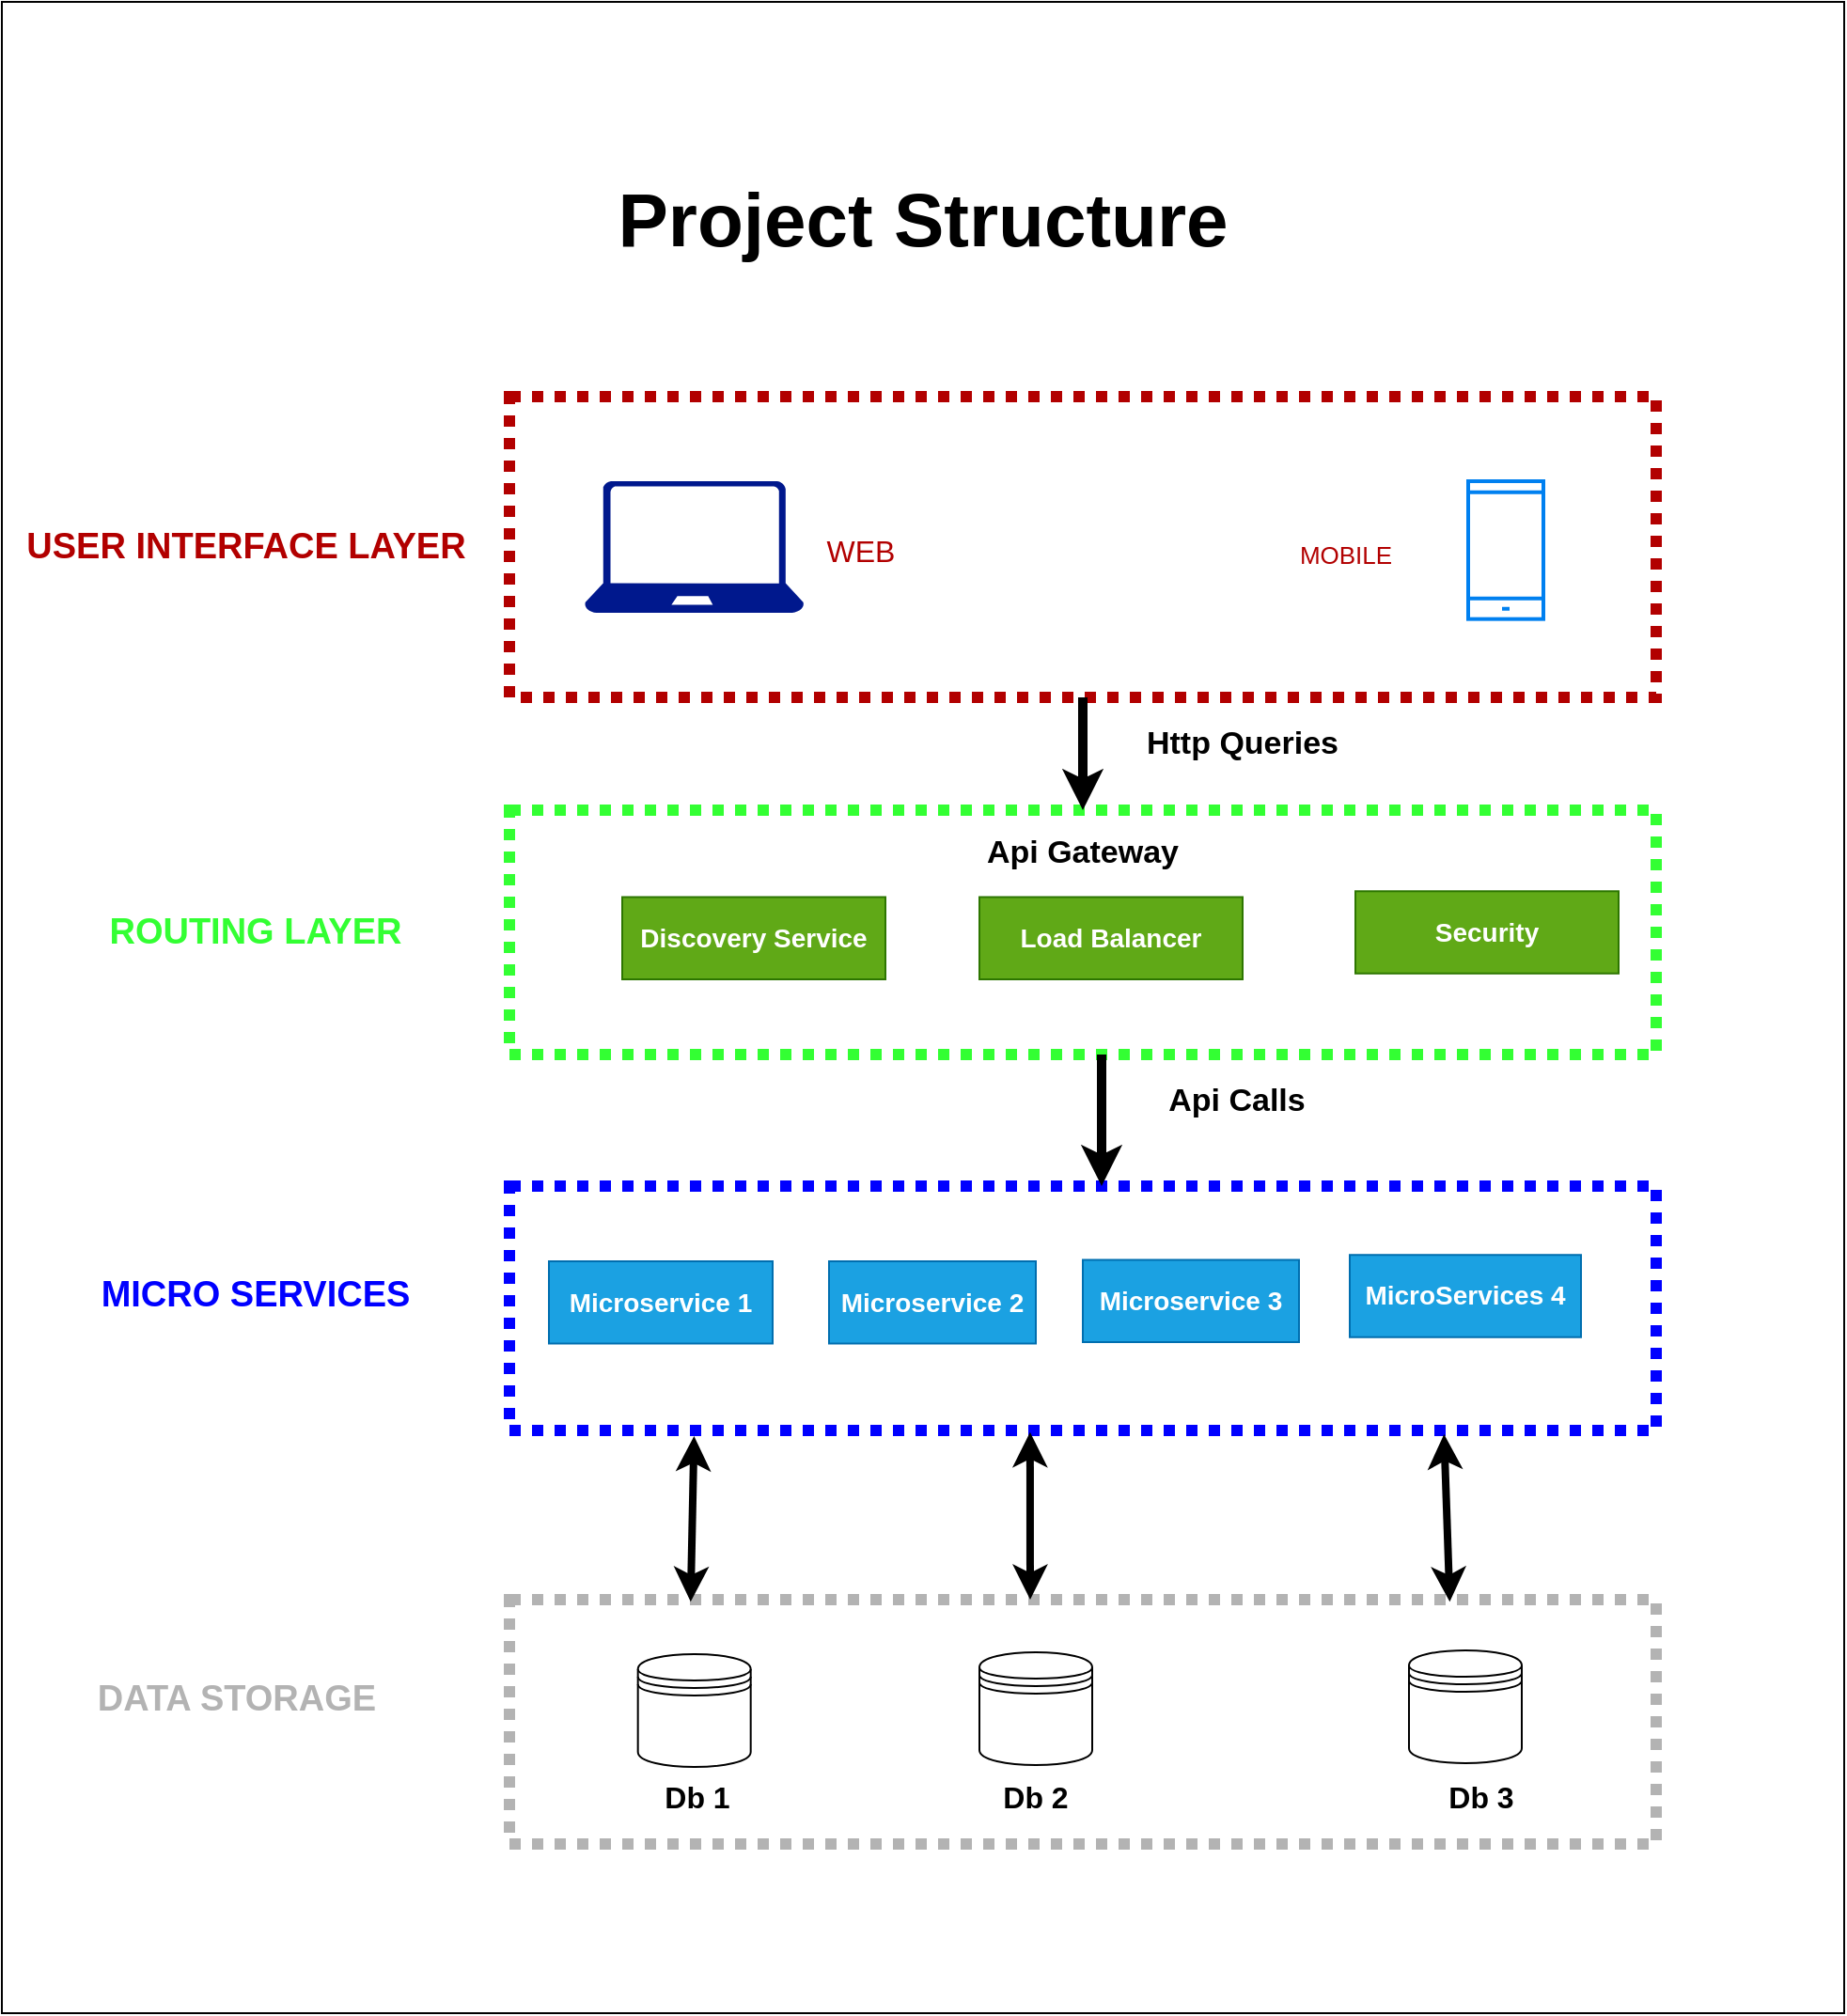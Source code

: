 <mxfile version="21.2.8" type="device">
  <diagram name="Page-1" id="etwv6E-MyMavGEu8FcYA">
    <mxGraphModel dx="1600" dy="1175" grid="1" gridSize="10" guides="1" tooltips="1" connect="1" arrows="1" fold="1" page="0" pageScale="1" pageWidth="850" pageHeight="1100" math="0" shadow="0">
      <root>
        <mxCell id="0" />
        <mxCell id="1" parent="0" />
        <mxCell id="y_VckL6jZbkKohyBbE2a-1" value="" style="rounded=0;whiteSpace=wrap;html=1;" parent="1" vertex="1">
          <mxGeometry x="-90" y="-120" width="980" height="1070" as="geometry" />
        </mxCell>
        <mxCell id="y_VckL6jZbkKohyBbE2a-4" value="" style="rounded=0;whiteSpace=wrap;html=1;dashed=1;strokeWidth=6;strokeColor=#B20000;dashPattern=1 1;" parent="1" vertex="1">
          <mxGeometry x="180" y="90" width="610" height="160" as="geometry" />
        </mxCell>
        <mxCell id="y_VckL6jZbkKohyBbE2a-5" value="&lt;font style=&quot;font-size: 19px;&quot; color=&quot;#b20000&quot;&gt;&lt;b&gt;USER INTERFACE LAYER&lt;/b&gt;&lt;/font&gt;" style="text;html=1;strokeColor=none;fillColor=none;align=center;verticalAlign=middle;whiteSpace=wrap;rounded=0;" parent="1" vertex="1">
          <mxGeometry x="-80" y="142.5" width="240" height="55" as="geometry" />
        </mxCell>
        <mxCell id="y_VckL6jZbkKohyBbE2a-6" value="" style="sketch=0;aspect=fixed;pointerEvents=1;shadow=0;dashed=0;html=1;strokeColor=none;labelPosition=center;verticalLabelPosition=bottom;verticalAlign=top;align=center;fillColor=#00188D;shape=mxgraph.azure.laptop" parent="1" vertex="1">
          <mxGeometry x="220" y="135" width="116.67" height="70" as="geometry" />
        </mxCell>
        <mxCell id="y_VckL6jZbkKohyBbE2a-7" value="" style="html=1;verticalLabelPosition=bottom;align=center;labelBackgroundColor=#ffffff;verticalAlign=top;strokeWidth=2;strokeColor=#0080F0;shadow=0;dashed=0;shape=mxgraph.ios7.icons.smartphone;" parent="1" vertex="1">
          <mxGeometry x="690" y="135" width="40" height="73.33" as="geometry" />
        </mxCell>
        <mxCell id="y_VckL6jZbkKohyBbE2a-8" value="&lt;font color=&quot;#b20000&quot; style=&quot;font-size: 16px;&quot;&gt;WEB&lt;/font&gt;" style="text;html=1;strokeColor=none;fillColor=none;align=center;verticalAlign=middle;whiteSpace=wrap;rounded=0;" parent="1" vertex="1">
          <mxGeometry x="336.67" y="156.67" width="60" height="30" as="geometry" />
        </mxCell>
        <mxCell id="y_VckL6jZbkKohyBbE2a-9" value="&lt;font style=&quot;font-size: 13px;&quot; color=&quot;#b20000&quot;&gt;MOBILE&lt;/font&gt;" style="text;html=1;strokeColor=none;fillColor=none;align=center;verticalAlign=middle;whiteSpace=wrap;rounded=0;" parent="1" vertex="1">
          <mxGeometry x="590" y="156" width="70" height="35" as="geometry" />
        </mxCell>
        <mxCell id="y_VckL6jZbkKohyBbE2a-10" value="" style="rounded=0;whiteSpace=wrap;html=1;dashed=1;strokeWidth=6;strokeColor=#33FF33;dashPattern=1 1;" parent="1" vertex="1">
          <mxGeometry x="180" y="310" width="610" height="130" as="geometry" />
        </mxCell>
        <mxCell id="y_VckL6jZbkKohyBbE2a-11" value="&lt;font color=&quot;#33ff33&quot; style=&quot;font-size: 19px;&quot;&gt;&lt;b&gt;ROUTING LAYER&lt;/b&gt;&lt;/font&gt;" style="text;html=1;strokeColor=none;fillColor=none;align=center;verticalAlign=middle;whiteSpace=wrap;rounded=0;" parent="1" vertex="1">
          <mxGeometry x="-70" y="347.5" width="230" height="55" as="geometry" />
        </mxCell>
        <mxCell id="y_VckL6jZbkKohyBbE2a-12" value="&lt;b&gt;&lt;font style=&quot;font-size: 14px;&quot;&gt;Discovery Service&lt;/font&gt;&lt;/b&gt;" style="rounded=0;whiteSpace=wrap;html=1;fillColor=#60a917;fontColor=#ffffff;strokeColor=#2D7600;" parent="1" vertex="1">
          <mxGeometry x="240" y="356.25" width="140" height="43.75" as="geometry" />
        </mxCell>
        <mxCell id="y_VckL6jZbkKohyBbE2a-13" value="&lt;b&gt;&lt;font style=&quot;font-size: 14px;&quot;&gt;Load Balancer&lt;/font&gt;&lt;/b&gt;" style="rounded=0;whiteSpace=wrap;html=1;fillColor=#60a917;fontColor=#ffffff;strokeColor=#2D7600;" parent="1" vertex="1">
          <mxGeometry x="430" y="356.25" width="140" height="43.75" as="geometry" />
        </mxCell>
        <mxCell id="y_VckL6jZbkKohyBbE2a-14" value="&lt;b&gt;&lt;font style=&quot;font-size: 14px;&quot;&gt;Security&lt;/font&gt;&lt;/b&gt;" style="rounded=0;whiteSpace=wrap;html=1;fillColor=#60a917;fontColor=#ffffff;strokeColor=#2D7600;" parent="1" vertex="1">
          <mxGeometry x="630" y="353.13" width="140" height="43.75" as="geometry" />
        </mxCell>
        <mxCell id="y_VckL6jZbkKohyBbE2a-15" value="&lt;b&gt;&lt;font style=&quot;font-size: 17px;&quot;&gt;Api Gateway&lt;/font&gt;&lt;/b&gt;" style="text;html=1;strokeColor=none;fillColor=none;align=center;verticalAlign=middle;whiteSpace=wrap;rounded=0;" parent="1" vertex="1">
          <mxGeometry x="425" y="317.5" width="120" height="30" as="geometry" />
        </mxCell>
        <mxCell id="y_VckL6jZbkKohyBbE2a-16" value="" style="endArrow=classic;html=1;rounded=0;strokeWidth=5;exitX=0.5;exitY=1;exitDx=0;exitDy=0;entryX=0.5;entryY=0;entryDx=0;entryDy=0;" parent="1" source="y_VckL6jZbkKohyBbE2a-4" target="y_VckL6jZbkKohyBbE2a-10" edge="1">
          <mxGeometry width="50" height="50" relative="1" as="geometry">
            <mxPoint x="510" y="350" as="sourcePoint" />
            <mxPoint x="560" y="300" as="targetPoint" />
          </mxGeometry>
        </mxCell>
        <mxCell id="y_VckL6jZbkKohyBbE2a-17" value="&lt;b&gt;&lt;font style=&quot;font-size: 17px;&quot;&gt;Http Queries&lt;/font&gt;&lt;/b&gt;" style="text;html=1;strokeColor=none;fillColor=none;align=center;verticalAlign=middle;whiteSpace=wrap;rounded=0;" parent="1" vertex="1">
          <mxGeometry x="510" y="260" width="120" height="30" as="geometry" />
        </mxCell>
        <mxCell id="y_VckL6jZbkKohyBbE2a-18" value="" style="rounded=0;whiteSpace=wrap;html=1;dashed=1;strokeWidth=6;dashPattern=1 1;strokeColor=#0000FF;" parent="1" vertex="1">
          <mxGeometry x="180" y="510" width="610" height="130" as="geometry" />
        </mxCell>
        <mxCell id="y_VckL6jZbkKohyBbE2a-19" value="&lt;font color=&quot;#0000ff&quot; style=&quot;font-size: 19px;&quot;&gt;&lt;b&gt;MICRO SERVICES&lt;/b&gt;&lt;/font&gt;" style="text;html=1;strokeColor=none;fillColor=none;align=center;verticalAlign=middle;whiteSpace=wrap;rounded=0;" parent="1" vertex="1">
          <mxGeometry x="-70" y="540" width="230" height="55" as="geometry" />
        </mxCell>
        <mxCell id="y_VckL6jZbkKohyBbE2a-20" value="&lt;b&gt;&lt;font style=&quot;font-size: 14px;&quot;&gt;Microservice 1&lt;/font&gt;&lt;/b&gt;" style="rounded=0;whiteSpace=wrap;html=1;fillColor=#1ba1e2;fontColor=#ffffff;strokeColor=#006EAF;" parent="1" vertex="1">
          <mxGeometry x="201" y="550" width="119" height="43.75" as="geometry" />
        </mxCell>
        <mxCell id="y_VckL6jZbkKohyBbE2a-21" value="&lt;span style=&quot;font-size: 14px;&quot;&gt;&lt;b&gt;Microservice 2&lt;/b&gt;&lt;/span&gt;" style="rounded=0;whiteSpace=wrap;html=1;fillColor=#1ba1e2;fontColor=#ffffff;strokeColor=#006EAF;" parent="1" vertex="1">
          <mxGeometry x="350" y="550" width="110" height="43.75" as="geometry" />
        </mxCell>
        <mxCell id="y_VckL6jZbkKohyBbE2a-22" value="&lt;span style=&quot;font-size: 14px;&quot;&gt;&lt;b&gt;Microservice 3&lt;/b&gt;&lt;/span&gt;" style="rounded=0;whiteSpace=wrap;html=1;fillColor=#1ba1e2;fontColor=#ffffff;strokeColor=#006EAF;" parent="1" vertex="1">
          <mxGeometry x="485" y="549.25" width="115" height="43.75" as="geometry" />
        </mxCell>
        <mxCell id="y_VckL6jZbkKohyBbE2a-23" value="&lt;b&gt;&lt;font style=&quot;font-size: 14px;&quot;&gt;MicroServices 4&lt;/font&gt;&lt;/b&gt;" style="rounded=0;whiteSpace=wrap;html=1;fillColor=#1ba1e2;fontColor=#ffffff;strokeColor=#006EAF;" parent="1" vertex="1">
          <mxGeometry x="627" y="546.62" width="123" height="43.75" as="geometry" />
        </mxCell>
        <mxCell id="y_VckL6jZbkKohyBbE2a-24" value="" style="endArrow=classic;html=1;rounded=0;strokeWidth=5;" parent="1" edge="1">
          <mxGeometry width="50" height="50" relative="1" as="geometry">
            <mxPoint x="495" y="440" as="sourcePoint" />
            <mxPoint x="495" y="510" as="targetPoint" />
            <Array as="points">
              <mxPoint x="495" y="510" />
            </Array>
          </mxGeometry>
        </mxCell>
        <mxCell id="y_VckL6jZbkKohyBbE2a-25" value="&lt;b&gt;&lt;font style=&quot;font-size: 17px;&quot;&gt;Api Calls&lt;/font&gt;&lt;/b&gt;" style="text;html=1;strokeColor=none;fillColor=none;align=center;verticalAlign=middle;whiteSpace=wrap;rounded=0;" parent="1" vertex="1">
          <mxGeometry x="507" y="450" width="120" height="30" as="geometry" />
        </mxCell>
        <mxCell id="y_VckL6jZbkKohyBbE2a-26" value="" style="rounded=0;whiteSpace=wrap;html=1;dashed=1;strokeWidth=6;dashPattern=1 1;strokeColor=#B3B3B3;" parent="1" vertex="1">
          <mxGeometry x="180" y="730" width="610" height="130" as="geometry" />
        </mxCell>
        <mxCell id="y_VckL6jZbkKohyBbE2a-28" value="&lt;font color=&quot;#b3b3b3&quot; style=&quot;font-size: 19px; background-color: rgb(255, 255, 255);&quot;&gt;&lt;b&gt;DATA STORAGE&lt;/b&gt;&lt;/font&gt;" style="text;html=1;strokeColor=none;fillColor=none;align=center;verticalAlign=middle;whiteSpace=wrap;rounded=0;" parent="1" vertex="1">
          <mxGeometry x="-80" y="755" width="230" height="55" as="geometry" />
        </mxCell>
        <mxCell id="y_VckL6jZbkKohyBbE2a-29" value="" style="shape=datastore;whiteSpace=wrap;html=1;" parent="1" vertex="1">
          <mxGeometry x="248.34" y="759" width="60" height="60" as="geometry" />
        </mxCell>
        <mxCell id="y_VckL6jZbkKohyBbE2a-31" value="" style="shape=datastore;whiteSpace=wrap;html=1;" parent="1" vertex="1">
          <mxGeometry x="430" y="758" width="60" height="60" as="geometry" />
        </mxCell>
        <mxCell id="y_VckL6jZbkKohyBbE2a-32" value="" style="shape=datastore;whiteSpace=wrap;html=1;" parent="1" vertex="1">
          <mxGeometry x="658.5" y="757" width="60" height="60" as="geometry" />
        </mxCell>
        <mxCell id="y_VckL6jZbkKohyBbE2a-33" value="&lt;font style=&quot;font-size: 16px;&quot;&gt;&lt;b&gt;Db 1&lt;/b&gt;&lt;/font&gt;" style="text;html=1;strokeColor=none;fillColor=none;align=center;verticalAlign=middle;whiteSpace=wrap;rounded=0;" parent="1" vertex="1">
          <mxGeometry x="210" y="819" width="140" height="31" as="geometry" />
        </mxCell>
        <mxCell id="y_VckL6jZbkKohyBbE2a-34" value="&lt;span style=&quot;font-size: 16px;&quot;&gt;&lt;b&gt;Db 2&lt;/b&gt;&lt;/span&gt;" style="text;html=1;strokeColor=none;fillColor=none;align=center;verticalAlign=middle;whiteSpace=wrap;rounded=0;" parent="1" vertex="1">
          <mxGeometry x="390" y="819" width="140" height="31" as="geometry" />
        </mxCell>
        <mxCell id="y_VckL6jZbkKohyBbE2a-35" value="&lt;span style=&quot;font-size: 16px;&quot;&gt;&lt;b&gt;Db 3&lt;/b&gt;&lt;/span&gt;" style="text;html=1;strokeColor=none;fillColor=none;align=center;verticalAlign=middle;whiteSpace=wrap;rounded=0;" parent="1" vertex="1">
          <mxGeometry x="627" y="819" width="140" height="31" as="geometry" />
        </mxCell>
        <mxCell id="y_VckL6jZbkKohyBbE2a-36" value="" style="endArrow=classic;startArrow=classic;html=1;rounded=0;strokeWidth=4;entryX=0.161;entryY=1.023;entryDx=0;entryDy=0;entryPerimeter=0;exitX=0.158;exitY=0.009;exitDx=0;exitDy=0;exitPerimeter=0;" parent="1" source="y_VckL6jZbkKohyBbE2a-26" target="y_VckL6jZbkKohyBbE2a-18" edge="1">
          <mxGeometry width="50" height="50" relative="1" as="geometry">
            <mxPoint x="370" y="830" as="sourcePoint" />
            <mxPoint x="420" y="780" as="targetPoint" />
          </mxGeometry>
        </mxCell>
        <mxCell id="y_VckL6jZbkKohyBbE2a-37" value="" style="endArrow=classic;startArrow=classic;html=1;rounded=0;strokeWidth=4;entryX=0.454;entryY=1.007;entryDx=0;entryDy=0;entryPerimeter=0;" parent="1" target="y_VckL6jZbkKohyBbE2a-18" edge="1">
          <mxGeometry width="50" height="50" relative="1" as="geometry">
            <mxPoint x="457" y="730" as="sourcePoint" />
            <mxPoint x="288" y="653" as="targetPoint" />
          </mxGeometry>
        </mxCell>
        <mxCell id="y_VckL6jZbkKohyBbE2a-38" value="" style="endArrow=classic;startArrow=classic;html=1;rounded=0;strokeWidth=4;entryX=0.815;entryY=1.015;entryDx=0;entryDy=0;entryPerimeter=0;exitX=0.82;exitY=0.009;exitDx=0;exitDy=0;exitPerimeter=0;" parent="1" source="y_VckL6jZbkKohyBbE2a-26" target="y_VckL6jZbkKohyBbE2a-18" edge="1">
          <mxGeometry width="50" height="50" relative="1" as="geometry">
            <mxPoint x="467" y="740" as="sourcePoint" />
            <mxPoint x="467" y="651" as="targetPoint" />
          </mxGeometry>
        </mxCell>
        <mxCell id="XXnklbLx9xeQglAJiLoA-1" value="&lt;font style=&quot;font-size: 40px;&quot;&gt;&lt;b&gt;Project Structure&lt;/b&gt;&lt;/font&gt;" style="text;html=1;strokeColor=none;fillColor=none;align=center;verticalAlign=middle;whiteSpace=wrap;rounded=0;" vertex="1" parent="1">
          <mxGeometry x="200" y="-20" width="400" height="30" as="geometry" />
        </mxCell>
      </root>
    </mxGraphModel>
  </diagram>
</mxfile>
